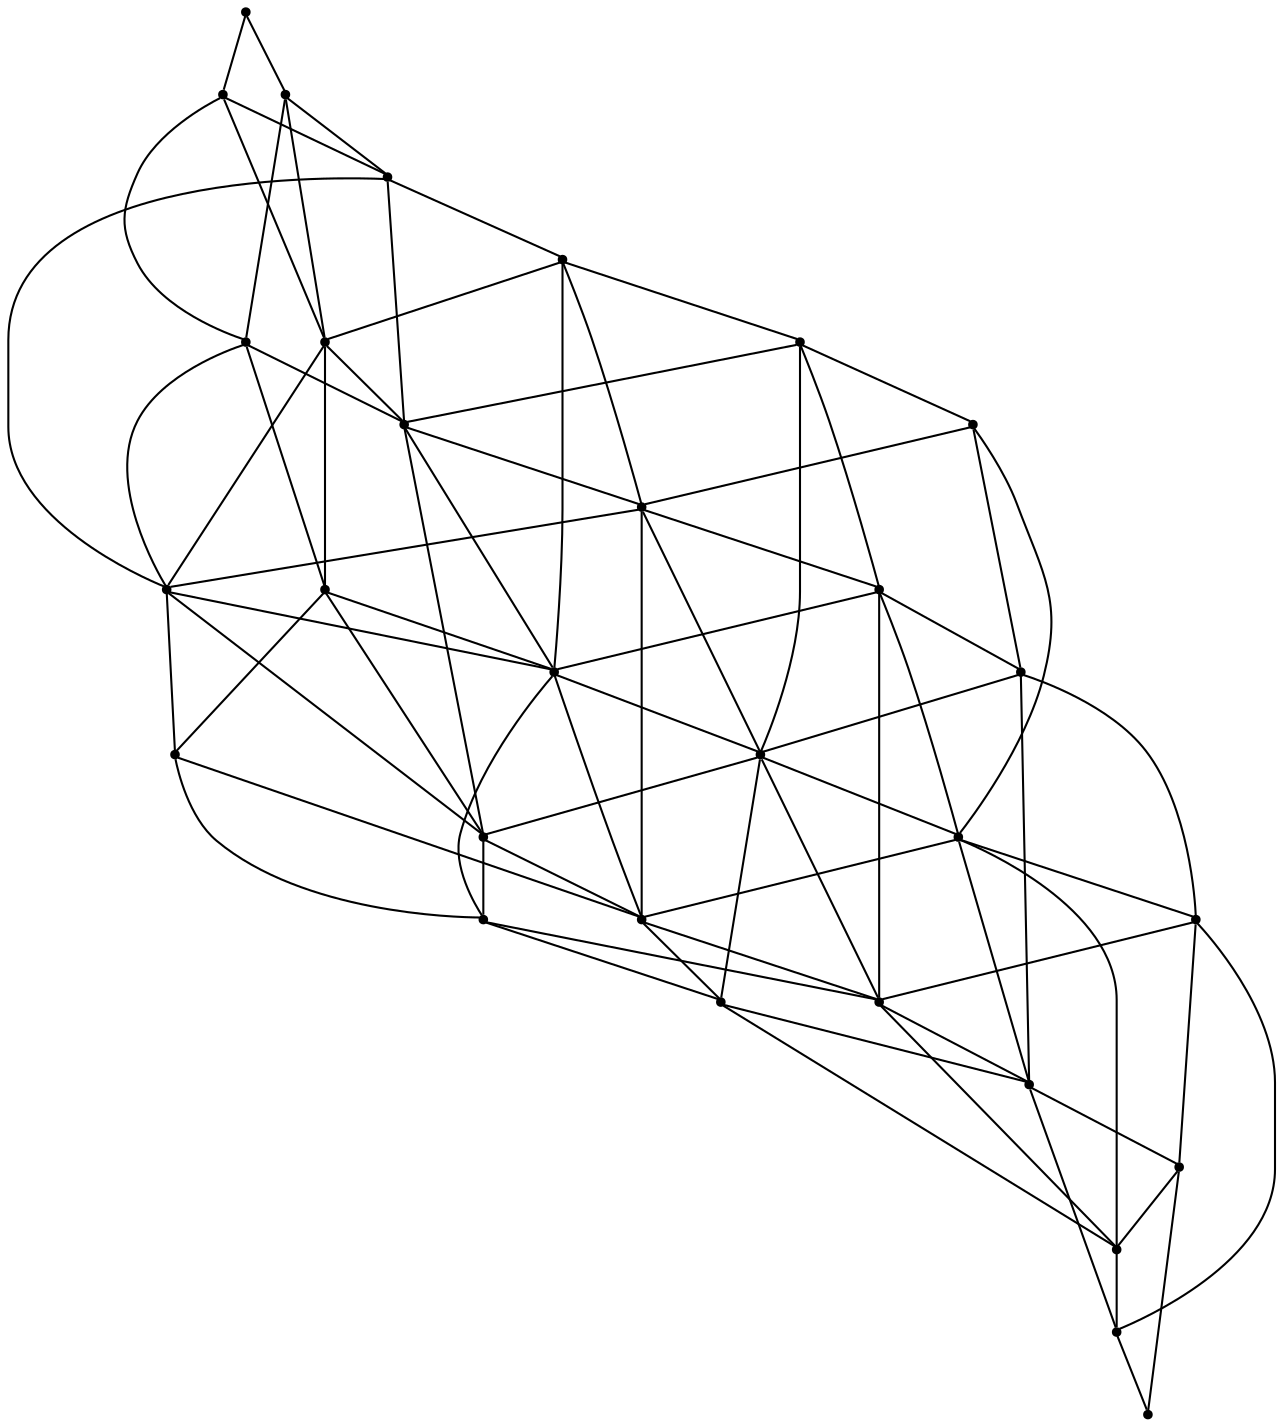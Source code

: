graph {
  node [shape=point,comment="{\"directed\":false,\"doi\":\"10.4230/LIPIcs.GD.2024.28\",\"figure\":\"2\"}"]

  v0 [pos="1569.3572393530728,679.2743248970569"]
  v1 [pos="1355.96508163589,679.2743248970569"]
  v2 [pos="1142.5730511103145,679.2743248970569"]
  v3 [pos="1569.3572393530728,785.9448161115585"]
  v4 [pos="1569.357239353073,892.6153073260601"]
  v5 [pos="1462.6611604944817,679.2743248970569"]
  v6 [pos="1355.9650816358903,785.9448161115585"]
  v7 [pos="1569.357239353073,999.2857985405618"]
  v8 [pos="1355.9650816358903,892.6153073260602"]
  v9 [pos="1462.6611604944815,785.9448161115585"]
  v10 [pos="1569.3572393530728,1105.956162593959"]
  v11 [pos="1462.6611604944815,892.6153073260601"]
  v12 [pos="1355.96508163589,999.2857985405618"]
  v13 [pos="1249.2691299689059,785.9448161115585"]
  v14 [pos="1462.6611604944815,999.2857985405618"]
  v15 [pos="1249.2691299689059,892.6153073260601"]
  v16 [pos="1462.6611604944817,1105.956162593959"]
  v17 [pos="1249.2691299689059,999.2857985405618"]
  v18 [pos="1249.2691299689059,679.2743248970569"]
  v19 [pos="1142.5730511103145,785.9448161115585"]
  v20 [pos="1142.5730511103145,892.6153073260601"]
  v21 [pos="1355.9650816358903,1105.956162593959"]
  v22 [pos="1142.5730511103145,999.2857985405618"]
  v23 [pos="1249.2691299689059,1105.956162593959"]
  v24 [pos="1035.877004049625,679.2743248970569"]
  v25 [pos="1035.877004049625,785.9448161115585"]
  v26 [pos="1142.5730511103145,1105.956162593959"]
  v27 [pos="1035.8770040496247,892.6153073260601"]
  v28 [pos="1035.877004049625,999.2857985405618"]
  v29 [pos="1035.8770040496247,1105.956162593959"]

  v29 -- v28 [id="-2",pos="1035.8770040496247,1105.956162593959 1035.877004049625,999.2857985405618 1035.877004049625,999.2857985405618 1035.877004049625,999.2857985405618"]
  v28 -- v27 [id="-3",pos="1035.877004049625,999.2857985405618 1035.8770040496247,892.6153073260601 1035.8770040496247,892.6153073260601 1035.8770040496247,892.6153073260601"]
  v27 -- v25 [id="-4",pos="1035.8770040496247,892.6153073260601 1035.877004049625,785.9448161115585 1035.877004049625,785.9448161115585 1035.877004049625,785.9448161115585"]
  v25 -- v24 [id="-5",pos="1035.877004049625,785.9448161115585 1035.877004049625,679.2743248970569 1035.877004049625,679.2743248970569 1035.877004049625,679.2743248970569"]
  v29 -- v26 [id="-6",pos="1035.8770040496247,1105.956162593959 1142.5730511103145,1105.956162593959 1142.5730511103145,1105.956162593959 1142.5730511103145,1105.956162593959"]
  v26 -- v23 [id="-7",pos="1142.5730511103145,1105.956162593959 1249.2691299689059,1105.956162593959 1249.2691299689059,1105.956162593959 1249.2691299689059,1105.956162593959"]
  v23 -- v21 [id="-8",pos="1249.2691299689059,1105.956162593959 1355.9650816358903,1105.956162593959 1355.9650816358903,1105.956162593959 1355.9650816358903,1105.956162593959"]
  v21 -- v16 [id="-9",pos="1355.9650816358903,1105.956162593959 1462.6611604944817,1105.956162593959 1462.6611604944817,1105.956162593959 1462.6611604944817,1105.956162593959"]
  v16 -- v10 [id="-10",pos="1462.6611604944817,1105.956162593959 1569.3572393530728,1105.956162593959 1569.3572393530728,1105.956162593959 1569.3572393530728,1105.956162593959"]
  v28 -- v22 [id="-11",pos="1035.877004049625,999.2857985405618 1142.5730511103145,999.2857985405618 1142.5730511103145,999.2857985405618 1142.5730511103145,999.2857985405618"]
  v22 -- v17 [id="-12",pos="1142.5730511103145,999.2857985405618 1249.2691299689059,999.2857985405618 1249.2691299689059,999.2857985405618 1249.2691299689059,999.2857985405618"]
  v17 -- v12 [id="-13",pos="1249.2691299689059,999.2857985405618 1355.96508163589,999.2857985405618 1355.96508163589,999.2857985405618 1355.96508163589,999.2857985405618"]
  v12 -- v14 [id="-14",pos="1355.96508163589,999.2857985405618 1462.6611604944815,999.2857985405618 1462.6611604944815,999.2857985405618 1462.6611604944815,999.2857985405618"]
  v14 -- v7 [id="-15",pos="1462.6611604944815,999.2857985405618 1569.357239353073,999.2857985405618 1569.357239353073,999.2857985405618 1569.357239353073,999.2857985405618"]
  v28 -- v23 [id="-16",pos="1035.877004049625,999.2857985405618 1249.2691299689059,1105.956162593959 1249.2691299689059,1105.956162593959 1249.2691299689059,1105.956162593959"]
  v27 -- v17 [id="-18",pos="1035.8770040496247,892.6153073260601 1249.2691299689059,999.2857985405618 1249.2691299689059,999.2857985405618 1249.2691299689059,999.2857985405618"]
  v27 -- v20 [id="-19",pos="1035.8770040496247,892.6153073260601 1142.5730511103145,892.6153073260601 1142.5730511103145,892.6153073260601 1142.5730511103145,892.6153073260601"]
  v20 -- v15 [id="-20",pos="1142.5730511103145,892.6153073260601 1249.2691299689059,892.6153073260601 1249.2691299689059,892.6153073260601 1249.2691299689059,892.6153073260601"]
  v15 -- v8 [id="-21",pos="1249.2691299689059,892.6153073260601 1355.9650816358903,892.6153073260602 1355.9650816358903,892.6153073260602 1355.9650816358903,892.6153073260602"]
  v8 -- v11 [id="-22",pos="1355.9650816358903,892.6153073260602 1462.6611604944815,892.6153073260601 1462.6611604944815,892.6153073260601 1462.6611604944815,892.6153073260601"]
  v11 -- v4 [id="-23",pos="1462.6611604944815,892.6153073260601 1569.357239353073,892.6153073260601 1569.357239353073,892.6153073260601 1569.357239353073,892.6153073260601"]
  v25 -- v19 [id="-24",pos="1035.877004049625,785.9448161115585 1142.5730511103145,785.9448161115585 1142.5730511103145,785.9448161115585 1142.5730511103145,785.9448161115585"]
  v19 -- v13 [id="-25",pos="1142.5730511103145,785.9448161115585 1249.2691299689059,785.9448161115585 1249.2691299689059,785.9448161115585 1249.2691299689059,785.9448161115585"]
  v13 -- v6 [id="-26",pos="1249.2691299689059,785.9448161115585 1355.9650816358903,785.9448161115585 1355.9650816358903,785.9448161115585 1355.9650816358903,785.9448161115585"]
  v6 -- v9 [id="-27",pos="1355.9650816358903,785.9448161115585 1462.6611604944815,785.9448161115585 1462.6611604944815,785.9448161115585 1462.6611604944815,785.9448161115585"]
  v9 -- v3 [id="-28",pos="1462.6611604944815,785.9448161115585 1569.3572393530728,785.9448161115585 1569.3572393530728,785.9448161115585 1569.3572393530728,785.9448161115585"]
  v25 -- v15 [id="-29",pos="1035.877004049625,785.9448161115585 1249.2691299689059,892.6153073260601 1249.2691299689059,892.6153073260601 1249.2691299689059,892.6153073260601"]
  v24 -- v13 [id="-30",pos="1035.877004049625,679.2743248970569 1249.2691299689059,785.9448161115585 1249.2691299689059,785.9448161115585 1249.2691299689059,785.9448161115585"]
  v24 -- v2 [id="-31",pos="1035.877004049625,679.2743248970569 1142.5730511103145,679.2743248970569 1142.5730511103145,679.2743248970569 1142.5730511103145,679.2743248970569"]
  v2 -- v18 [id="-32",pos="1142.5730511103145,679.2743248970569 1249.2691299689059,679.2743248970569 1249.2691299689059,679.2743248970569 1249.2691299689059,679.2743248970569"]
  v18 -- v1 [id="-33",pos="1249.2691299689059,679.2743248970569 1355.96508163589,679.2743248970569 1355.96508163589,679.2743248970569 1355.96508163589,679.2743248970569"]
  v1 -- v5 [id="-34",pos="1355.96508163589,679.2743248970569 1462.6611604944817,679.2743248970569 1462.6611604944817,679.2743248970569 1462.6611604944817,679.2743248970569"]
  v5 -- v0 [id="-35",pos="1462.6611604944817,679.2743248970569 1569.3572393530728,679.2743248970569 1569.3572393530728,679.2743248970569 1569.3572393530728,679.2743248970569"]
  v26 -- v27 [id="-37",pos="1142.5730511103145,1105.956162593959 1035.8770040496247,892.6153073260601 1035.8770040496247,892.6153073260601 1035.8770040496247,892.6153073260601"]
  v26 -- v22 [id="-38",pos="1142.5730511103145,1105.956162593959 1142.5730511103145,999.2857985405618 1142.5730511103145,999.2857985405618 1142.5730511103145,999.2857985405618"]
  v22 -- v20 [id="-39",pos="1142.5730511103145,999.2857985405618 1142.5730511103145,892.6153073260601 1142.5730511103145,892.6153073260601 1142.5730511103145,892.6153073260601"]
  v20 -- v19 [id="-40",pos="1142.5730511103145,892.6153073260601 1142.5730511103145,785.9448161115585 1142.5730511103145,785.9448161115585 1142.5730511103145,785.9448161115585"]
  v19 -- v2 [id="-41",pos="1142.5730511103145,785.9448161115585 1142.5730511103145,679.2743248970569 1142.5730511103145,679.2743248970569 1142.5730511103145,679.2743248970569"]
  v22 -- v25 [id="-43",pos="1142.5730511103145,999.2857985405618 1035.877004049625,785.9448161115585 1035.877004049625,785.9448161115585 1035.877004049625,785.9448161115585"]
  v20 -- v24 [id="-44",pos="1142.5730511103145,892.6153073260601 1035.877004049625,679.2743248970569 1035.877004049625,679.2743248970569 1035.877004049625,679.2743248970569"]
  v2 -- v6 [id="-45",pos="1142.5730511103145,679.2743248970569 1355.9650816358903,785.9448161115585 1355.9650816358903,785.9448161115585 1355.9650816358903,785.9448161115585"]
  v23 -- v20 [id="-47",pos="1249.2691299689059,1105.956162593959 1142.5730511103145,892.6153073260601 1142.5730511103145,892.6153073260601 1142.5730511103145,892.6153073260601"]
  v23 -- v17 [id="-48",pos="1249.2691299689059,1105.956162593959 1249.2691299689059,999.2857985405618 1249.2691299689059,999.2857985405618 1249.2691299689059,999.2857985405618"]
  v17 -- v15 [id="-49",pos="1249.2691299689059,999.2857985405618 1249.2691299689059,892.6153073260601 1249.2691299689059,892.6153073260601 1249.2691299689059,892.6153073260601"]
  v15 -- v13 [id="-50",pos="1249.2691299689059,892.6153073260601 1249.2691299689059,785.9448161115585 1249.2691299689059,785.9448161115585 1249.2691299689059,785.9448161115585"]
  v13 -- v18 [id="-51",pos="1249.2691299689059,785.9448161115585 1249.2691299689059,679.2743248970569 1249.2691299689059,679.2743248970569 1249.2691299689059,679.2743248970569"]
  v17 -- v19 [id="-53",pos="1249.2691299689059,999.2857985405618 1142.5730511103145,785.9448161115585 1142.5730511103145,785.9448161115585 1142.5730511103145,785.9448161115585"]
  v15 -- v2 [id="-54",pos="1249.2691299689059,892.6153073260601 1142.5730511103145,679.2743248970569 1142.5730511103145,679.2743248970569 1142.5730511103145,679.2743248970569"]
  v18 -- v9 [id="-55",pos="1249.2691299689059,679.2743248970569 1462.6611604944815,785.9448161115585 1462.6611604944815,785.9448161115585 1462.6611604944815,785.9448161115585"]
  v21 -- v22 [id="-57",pos="1355.9650816358903,1105.956162593959 1142.5730511103145,999.2857985405618 1142.5730511103145,999.2857985405618 1142.5730511103145,999.2857985405618"]
  v21 -- v12 [id="-58",pos="1355.9650816358903,1105.956162593959 1355.96508163589,999.2857985405618 1355.96508163589,999.2857985405618 1355.96508163589,999.2857985405618"]
  v12 -- v8 [id="-59",pos="1355.96508163589,999.2857985405618 1355.9650816358903,892.6153073260602 1355.9650816358903,892.6153073260602 1355.9650816358903,892.6153073260602"]
  v8 -- v6 [id="-60",pos="1355.9650816358903,892.6153073260602 1355.9650816358903,785.9448161115585 1355.9650816358903,785.9448161115585 1355.9650816358903,785.9448161115585"]
  v6 -- v1 [id="-61",pos="1355.9650816358903,785.9448161115585 1355.96508163589,679.2743248970569 1355.96508163589,679.2743248970569 1355.96508163589,679.2743248970569"]
  v21 -- v15 [id="-62",pos="1355.9650816358903,1105.956162593959 1249.2691299689059,892.6153073260601 1249.2691299689059,892.6153073260601 1249.2691299689059,892.6153073260601"]
  v12 -- v20 [id="-63",pos="1355.96508163589,999.2857985405618 1142.5730511103145,892.6153073260601 1142.5730511103145,892.6153073260601 1142.5730511103145,892.6153073260601"]
  v12 -- v13 [id="-65",pos="1355.96508163589,999.2857985405618 1249.2691299689059,785.9448161115585 1249.2691299689059,785.9448161115585 1249.2691299689059,785.9448161115585"]
  v8 -- v19 [id="-66",pos="1355.9650816358903,892.6153073260602 1142.5730511103145,785.9448161115585 1142.5730511103145,785.9448161115585 1142.5730511103145,785.9448161115585"]
  v8 -- v18 [id="-67",pos="1355.9650816358903,892.6153073260602 1249.2691299689059,679.2743248970569 1249.2691299689059,679.2743248970569 1249.2691299689059,679.2743248970569"]
  v16 -- v8 [id="-69",pos="1462.6611604944817,1105.956162593959 1355.9650816358903,892.6153073260602 1355.9650816358903,892.6153073260602 1355.9650816358903,892.6153073260602"]
  v16 -- v14 [id="-70",pos="1462.6611604944817,1105.956162593959 1462.6611604944815,999.2857985405618 1462.6611604944815,999.2857985405618 1462.6611604944815,999.2857985405618"]
  v14 -- v11 [id="-71",pos="1462.6611604944815,999.2857985405618 1462.6611604944815,892.6153073260601 1462.6611604944815,892.6153073260601 1462.6611604944815,892.6153073260601"]
  v11 -- v9 [id="-72",pos="1462.6611604944815,892.6153073260601 1462.6611604944815,785.9448161115585 1462.6611604944815,785.9448161115585 1462.6611604944815,785.9448161115585"]
  v9 -- v5 [id="-73",pos="1462.6611604944815,785.9448161115585 1462.6611604944817,679.2743248970569 1462.6611604944817,679.2743248970569 1462.6611604944817,679.2743248970569"]
  v16 -- v17 [id="-74",pos="1462.6611604944817,1105.956162593959 1249.2691299689059,999.2857985405618 1249.2691299689059,999.2857985405618 1249.2691299689059,999.2857985405618"]
  v14 -- v15 [id="-75",pos="1462.6611604944815,999.2857985405618 1249.2691299689059,892.6153073260601 1249.2691299689059,892.6153073260601 1249.2691299689059,892.6153073260601"]
  v14 -- v6 [id="-77",pos="1462.6611604944815,999.2857985405618 1355.9650816358903,785.9448161115585 1355.9650816358903,785.9448161115585 1355.9650816358903,785.9448161115585"]
  v11 -- v1 [id="-78",pos="1462.6611604944815,892.6153073260601 1355.96508163589,679.2743248970569 1355.96508163589,679.2743248970569 1355.96508163589,679.2743248970569"]
  v11 -- v13 [id="-79",pos="1462.6611604944815,892.6153073260601 1249.2691299689059,785.9448161115585 1249.2691299689059,785.9448161115585 1249.2691299689059,785.9448161115585"]
  v10 -- v12 [id="-81",pos="1569.3572393530728,1105.956162593959 1355.96508163589,999.2857985405618 1355.96508163589,999.2857985405618 1355.96508163589,999.2857985405618"]
  v10 -- v7 [id="-82",pos="1569.3572393530728,1105.956162593959 1569.357239353073,999.2857985405618 1569.357239353073,999.2857985405618 1569.357239353073,999.2857985405618"]
  v7 -- v4 [id="-83",pos="1569.357239353073,999.2857985405618 1569.357239353073,892.6153073260601 1569.357239353073,892.6153073260601 1569.357239353073,892.6153073260601"]
  v4 -- v3 [id="-84",pos="1569.357239353073,892.6153073260601 1569.3572393530728,785.9448161115585 1569.3572393530728,785.9448161115585 1569.3572393530728,785.9448161115585"]
  v3 -- v0 [id="-85",pos="1569.3572393530728,785.9448161115585 1569.3572393530728,679.2743248970569 1569.3572393530728,679.2743248970569 1569.3572393530728,679.2743248970569"]
  v10 -- v11 [id="-86",pos="1569.3572393530728,1105.956162593959 1462.6611604944815,892.6153073260601 1462.6611604944815,892.6153073260601 1462.6611604944815,892.6153073260601"]
  v7 -- v9 [id="-87",pos="1569.357239353073,999.2857985405618 1462.6611604944815,785.9448161115585 1462.6611604944815,785.9448161115585 1462.6611604944815,785.9448161115585"]
  v7 -- v8 [id="-88",pos="1569.357239353073,999.2857985405618 1355.9650816358903,892.6153073260602 1355.9650816358903,892.6153073260602 1355.9650816358903,892.6153073260602"]
  v4 -- v6 [id="-89",pos="1569.357239353073,892.6153073260601 1355.9650816358903,785.9448161115585 1355.9650816358903,785.9448161115585 1355.9650816358903,785.9448161115585"]
  v4 -- v5 [id="-90",pos="1569.357239353073,892.6153073260601 1462.6611604944817,679.2743248970569 1462.6611604944817,679.2743248970569 1462.6611604944817,679.2743248970569"]
  v3 -- v1 [id="-91",pos="1569.3572393530728,785.9448161115585 1355.96508163589,679.2743248970569 1355.96508163589,679.2743248970569 1355.96508163589,679.2743248970569"]
}